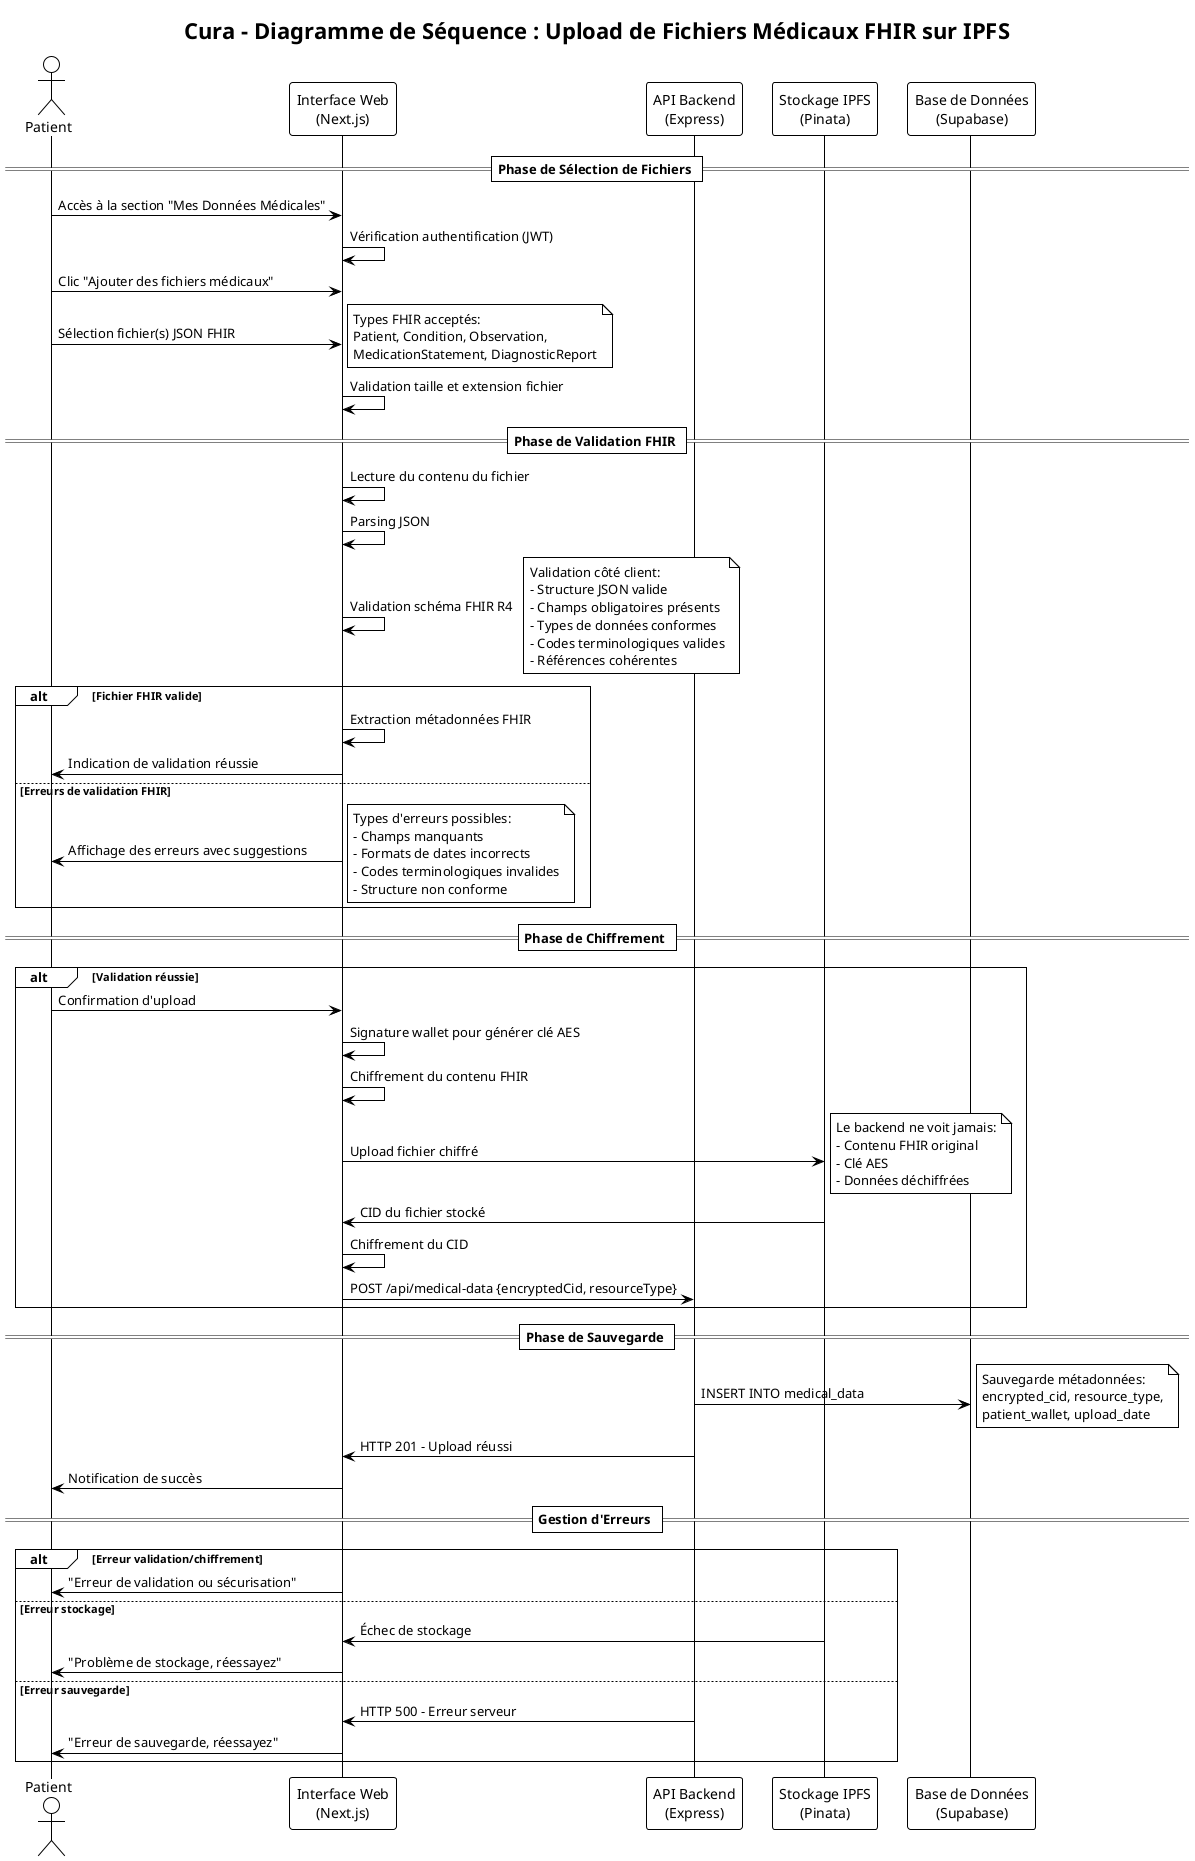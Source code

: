 @startuml Medical_Data_Upload_Sequence
!theme plain

title Cura - Diagramme de Séquence : Upload de Fichiers Médicaux FHIR sur IPFS

actor "Patient" as Patient
participant "Interface Web\n(Next.js)" as Frontend
participant "API Backend\n(Express)" as Backend
participant "Stockage IPFS\n(Pinata)" as IPFS
participant "Base de Données\n(Supabase)" as Database

== Phase de Sélection de Fichiers ==
Patient -> Frontend : Accès à la section "Mes Données Médicales"
Frontend -> Frontend : Vérification authentification (JWT)
Patient -> Frontend : Clic "Ajouter des fichiers médicaux"

Patient -> Frontend : Sélection fichier(s) JSON FHIR
note right
Types FHIR acceptés:
Patient, Condition, Observation,
MedicationStatement, DiagnosticReport
end note

Frontend -> Frontend : Validation taille et extension fichier

== Phase de Validation FHIR ==
Frontend -> Frontend : Lecture du contenu du fichier
Frontend -> Frontend : Parsing JSON
Frontend -> Frontend : Validation schéma FHIR R4
note right
Validation côté client:
- Structure JSON valide
- Champs obligatoires présents
- Types de données conformes
- Codes terminologiques valides
- Références cohérentes
end note

alt Fichier FHIR valide
    Frontend -> Frontend : Extraction métadonnées FHIR
    Frontend -> Patient : Indication de validation réussie
else Erreurs de validation FHIR
    Frontend -> Patient : Affichage des erreurs avec suggestions
    note right
    Types d'erreurs possibles:
    - Champs manquants
    - Formats de dates incorrects
    - Codes terminologiques invalides
    - Structure non conforme
    end note
end

== Phase de Chiffrement ==
alt Validation réussie
    Patient -> Frontend : Confirmation d'upload
    Frontend -> Frontend : Signature wallet pour générer clé AES
    Frontend -> Frontend : Chiffrement du contenu FHIR
    Frontend -> IPFS : Upload fichier chiffré
    note right
    Le backend ne voit jamais:
    - Contenu FHIR original
    - Clé AES
    - Données déchiffrées
    end note
    
    IPFS -> Frontend : CID du fichier stocké
    Frontend -> Frontend : Chiffrement du CID
    Frontend -> Backend : POST /api/medical-data {encryptedCid, resourceType}
end

== Phase de Sauvegarde ==
Backend -> Database : INSERT INTO medical_data
note right
Sauvegarde métadonnées:
encrypted_cid, resource_type,
patient_wallet, upload_date
end note

Backend -> Frontend : HTTP 201 - Upload réussi
Frontend -> Patient : Notification de succès

== Gestion d'Erreurs ==
alt Erreur validation/chiffrement
    Frontend -> Patient : "Erreur de validation ou sécurisation"
else Erreur stockage
    IPFS -> Frontend : Échec de stockage
    Frontend -> Patient : "Problème de stockage, réessayez"
else Erreur sauvegarde
    Backend -> Frontend : HTTP 500 - Erreur serveur
    Frontend -> Patient : "Erreur de sauvegarde, réessayez"
end

@enduml